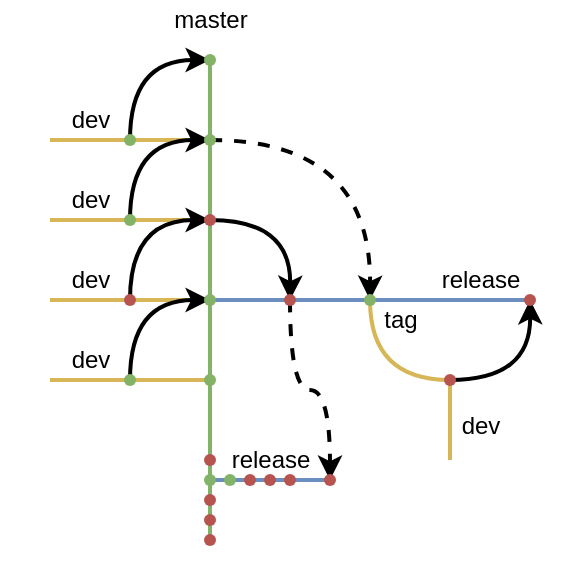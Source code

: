 <mxfile version="18.0.0" type="github">
  <diagram id="flCtdQYa254VvUrrgfkG" name="git">
    <mxGraphModel dx="440" dy="300" grid="0" gridSize="10" guides="1" tooltips="1" connect="1" arrows="1" fold="1" page="1" pageScale="1" pageWidth="827" pageHeight="1169" math="0" shadow="0">
      <root>
        <mxCell id="0" />
        <mxCell id="1" parent="0" />
        <mxCell id="gVXa1u4D3wWHI7BnuCao-66" value="" style="line;strokeWidth=2;html=1;fillColor=#dae8fc;strokeColor=#6c8ebf;" parent="1" vertex="1">
          <mxGeometry x="280" y="445" width="20" height="10" as="geometry" />
        </mxCell>
        <mxCell id="gVXa1u4D3wWHI7BnuCao-56" value="" style="line;strokeWidth=2;html=1;fillColor=#dae8fc;strokeColor=#6c8ebf;" parent="1" vertex="1">
          <mxGeometry x="240" y="445" width="40" height="10" as="geometry" />
        </mxCell>
        <mxCell id="gVXa1u4D3wWHI7BnuCao-58" value="" style="shape=waypoint;sketch=0;fillStyle=solid;size=6;pointerEvents=1;points=[];fillColor=#f8cecc;resizable=0;rotatable=0;perimeter=centerPerimeter;snapToPoint=1;strokeColor=#b85450;" parent="1" vertex="1">
          <mxGeometry x="260" y="430" width="40" height="40" as="geometry" />
        </mxCell>
        <mxCell id="gVXa1u4D3wWHI7BnuCao-90" value="" style="line;strokeWidth=2;html=1;fillColor=#fff2cc;strokeColor=#d6b656;" parent="1" vertex="1">
          <mxGeometry x="200" y="395" width="40" height="10" as="geometry" />
        </mxCell>
        <mxCell id="gVXa1u4D3wWHI7BnuCao-88" style="edgeStyle=orthogonalEdgeStyle;curved=1;rounded=0;orthogonalLoop=1;jettySize=auto;html=1;startArrow=none;startFill=0;endArrow=classic;endFill=1;strokeWidth=2;" parent="1" source="gVXa1u4D3wWHI7BnuCao-87" target="gVXa1u4D3wWHI7BnuCao-42" edge="1">
          <mxGeometry relative="1" as="geometry" />
        </mxCell>
        <mxCell id="gVXa1u4D3wWHI7BnuCao-84" value="" style="line;strokeWidth=2;html=1;fillColor=#fff2cc;strokeColor=#d6b656;" parent="1" vertex="1">
          <mxGeometry x="200" y="275" width="40" height="10" as="geometry" />
        </mxCell>
        <mxCell id="gVXa1u4D3wWHI7BnuCao-77" value="" style="line;strokeWidth=2;html=1;fillColor=#fff2cc;strokeColor=#d6b656;" parent="1" vertex="1">
          <mxGeometry x="200" y="315" width="40" height="10" as="geometry" />
        </mxCell>
        <mxCell id="gVXa1u4D3wWHI7BnuCao-73" style="edgeStyle=orthogonalEdgeStyle;curved=1;rounded=0;orthogonalLoop=1;jettySize=auto;html=1;startArrow=none;startFill=0;endArrow=classic;endFill=1;strokeWidth=2;" parent="1" source="gVXa1u4D3wWHI7BnuCao-72" target="gVXa1u4D3wWHI7BnuCao-4" edge="1">
          <mxGeometry relative="1" as="geometry" />
        </mxCell>
        <mxCell id="gVXa1u4D3wWHI7BnuCao-82" style="edgeStyle=orthogonalEdgeStyle;curved=1;rounded=0;orthogonalLoop=1;jettySize=auto;html=1;startArrow=none;startFill=0;endArrow=classic;endFill=1;strokeWidth=2;" parent="1" source="gVXa1u4D3wWHI7BnuCao-80" target="gVXa1u4D3wWHI7BnuCao-1" edge="1">
          <mxGeometry relative="1" as="geometry" />
        </mxCell>
        <mxCell id="gVXa1u4D3wWHI7BnuCao-74" value="" style="line;strokeWidth=2;html=1;fillColor=#fff2cc;strokeColor=#d6b656;" parent="1" vertex="1">
          <mxGeometry x="160" y="355" width="40" height="10" as="geometry" />
        </mxCell>
        <mxCell id="gVXa1u4D3wWHI7BnuCao-71" value="" style="line;strokeWidth=2;html=1;fillColor=#fff2cc;strokeColor=#d6b656;" parent="1" vertex="1">
          <mxGeometry x="200" y="355" width="40" height="10" as="geometry" />
        </mxCell>
        <mxCell id="gVXa1u4D3wWHI7BnuCao-60" value="" style="line;strokeWidth=2;direction=south;html=1;fillColor=#d5e8d4;strokeColor=#82b366;" parent="1" vertex="1">
          <mxGeometry x="235" y="440" width="10" height="40" as="geometry" />
        </mxCell>
        <mxCell id="gVXa1u4D3wWHI7BnuCao-53" value="" style="line;strokeWidth=2;direction=south;html=1;fillColor=#fff2cc;strokeColor=#d6b656;" parent="1" vertex="1">
          <mxGeometry x="355" y="400" width="10" height="40" as="geometry" />
        </mxCell>
        <mxCell id="gVXa1u4D3wWHI7BnuCao-47" style="edgeStyle=orthogonalEdgeStyle;curved=1;rounded=0;orthogonalLoop=1;jettySize=auto;html=1;entryX=0.25;entryY=0.25;entryDx=0;entryDy=0;entryPerimeter=0;endArrow=none;endFill=0;strokeWidth=2;fillColor=#fff2cc;strokeColor=#d6b656;" parent="1" source="gVXa1u4D3wWHI7BnuCao-45" target="gVXa1u4D3wWHI7BnuCao-46" edge="1">
          <mxGeometry relative="1" as="geometry" />
        </mxCell>
        <mxCell id="gVXa1u4D3wWHI7BnuCao-43" value="" style="line;strokeWidth=2;direction=south;html=1;fillColor=#d5e8d4;strokeColor=#82b366;" parent="1" vertex="1">
          <mxGeometry x="235" y="240" width="10" height="40" as="geometry" />
        </mxCell>
        <mxCell id="gVXa1u4D3wWHI7BnuCao-39" value="" style="line;strokeWidth=2;html=1;fillColor=#dae8fc;strokeColor=#6c8ebf;" parent="1" vertex="1">
          <mxGeometry x="320" y="355" width="40" height="10" as="geometry" />
        </mxCell>
        <mxCell id="gVXa1u4D3wWHI7BnuCao-37" value="" style="line;strokeWidth=2;html=1;fillColor=#dae8fc;strokeColor=#6c8ebf;" parent="1" vertex="1">
          <mxGeometry x="280" y="355" width="40" height="10" as="geometry" />
        </mxCell>
        <mxCell id="gVXa1u4D3wWHI7BnuCao-31" value="" style="line;strokeWidth=2;html=1;fillColor=#dae8fc;strokeColor=#6c8ebf;" parent="1" vertex="1">
          <mxGeometry x="240" y="355" width="40" height="10" as="geometry" />
        </mxCell>
        <mxCell id="gVXa1u4D3wWHI7BnuCao-22" style="edgeStyle=orthogonalEdgeStyle;curved=1;rounded=0;orthogonalLoop=1;jettySize=auto;html=1;endArrow=classic;endFill=1;strokeWidth=2;" parent="1" source="gVXa1u4D3wWHI7BnuCao-19" target="gVXa1u4D3wWHI7BnuCao-6" edge="1">
          <mxGeometry relative="1" as="geometry" />
        </mxCell>
        <mxCell id="gVXa1u4D3wWHI7BnuCao-23" value="" style="line;strokeWidth=2;html=1;fillColor=#fff2cc;strokeColor=#d6b656;" parent="1" vertex="1">
          <mxGeometry x="160" y="395" width="40" height="10" as="geometry" />
        </mxCell>
        <mxCell id="gVXa1u4D3wWHI7BnuCao-9" value="" style="line;strokeWidth=2;direction=south;html=1;fillColor=#d5e8d4;strokeColor=#82b366;" parent="1" vertex="1">
          <mxGeometry x="235" y="400" width="10" height="40" as="geometry" />
        </mxCell>
        <mxCell id="gVXa1u4D3wWHI7BnuCao-7" value="" style="line;strokeWidth=2;direction=south;html=1;fillColor=#d5e8d4;strokeColor=#82b366;" parent="1" vertex="1">
          <mxGeometry x="235" y="360" width="10" height="40" as="geometry" />
        </mxCell>
        <mxCell id="gVXa1u4D3wWHI7BnuCao-5" value="" style="line;strokeWidth=2;direction=south;html=1;fillColor=#d5e8d4;strokeColor=#82b366;" parent="1" vertex="1">
          <mxGeometry x="235" y="320" width="10" height="40" as="geometry" />
        </mxCell>
        <mxCell id="gVXa1u4D3wWHI7BnuCao-3" value="" style="line;strokeWidth=2;direction=south;html=1;fillColor=#d5e8d4;strokeColor=#82b366;" parent="1" vertex="1">
          <mxGeometry x="235" y="280" width="10" height="40" as="geometry" />
        </mxCell>
        <mxCell id="gVXa1u4D3wWHI7BnuCao-41" style="edgeStyle=orthogonalEdgeStyle;curved=1;rounded=0;orthogonalLoop=1;jettySize=auto;html=1;entryX=0.5;entryY=0.5;entryDx=0;entryDy=0;entryPerimeter=0;endArrow=classic;endFill=1;strokeWidth=2;dashed=1;" parent="1" source="gVXa1u4D3wWHI7BnuCao-1" edge="1">
          <mxGeometry relative="1" as="geometry">
            <mxPoint x="320" y="360" as="targetPoint" />
          </mxGeometry>
        </mxCell>
        <mxCell id="gVXa1u4D3wWHI7BnuCao-1" value="" style="shape=waypoint;sketch=0;fillStyle=solid;size=6;pointerEvents=1;points=[];fillColor=#d5e8d4;resizable=0;rotatable=0;perimeter=centerPerimeter;snapToPoint=1;strokeColor=#82b366;" parent="1" vertex="1">
          <mxGeometry x="220" y="260" width="40" height="40" as="geometry" />
        </mxCell>
        <mxCell id="gVXa1u4D3wWHI7BnuCao-34" style="edgeStyle=orthogonalEdgeStyle;curved=1;rounded=0;orthogonalLoop=1;jettySize=auto;html=1;entryX=0.442;entryY=0.43;entryDx=0;entryDy=0;entryPerimeter=0;endArrow=classic;endFill=1;strokeWidth=2;startArrow=none;startFill=0;" parent="1" source="gVXa1u4D3wWHI7BnuCao-4" edge="1">
          <mxGeometry relative="1" as="geometry">
            <mxPoint x="280" y="360" as="targetPoint" />
          </mxGeometry>
        </mxCell>
        <mxCell id="gVXa1u4D3wWHI7BnuCao-4" value="" style="shape=waypoint;sketch=0;fillStyle=solid;size=6;pointerEvents=1;points=[];fillColor=#f8cecc;resizable=0;rotatable=0;perimeter=centerPerimeter;snapToPoint=1;strokeColor=#b85450;" parent="1" vertex="1">
          <mxGeometry x="220" y="300" width="40" height="40" as="geometry" />
        </mxCell>
        <mxCell id="gVXa1u4D3wWHI7BnuCao-6" value="" style="shape=waypoint;sketch=0;fillStyle=solid;size=6;pointerEvents=1;points=[];fillColor=#d5e8d4;resizable=0;rotatable=0;perimeter=centerPerimeter;snapToPoint=1;strokeColor=#82b366;" parent="1" vertex="1">
          <mxGeometry x="220" y="340" width="40" height="40" as="geometry" />
        </mxCell>
        <mxCell id="gVXa1u4D3wWHI7BnuCao-19" value="" style="shape=waypoint;sketch=0;fillStyle=solid;size=6;pointerEvents=1;points=[];fillColor=#d5e8d4;resizable=0;rotatable=0;perimeter=centerPerimeter;snapToPoint=1;strokeColor=#82b366;dashed=1;" parent="1" vertex="1">
          <mxGeometry x="180" y="380" width="40" height="40" as="geometry" />
        </mxCell>
        <mxCell id="gVXa1u4D3wWHI7BnuCao-24" value="" style="shape=image;html=1;verticalAlign=top;verticalLabelPosition=bottom;labelBackgroundColor=#ffffff;imageAspect=0;aspect=fixed;image=https://cdn0.iconfinder.com/data/icons/google-material-design-3-0/48/ic_delete_sweep_48px-128.png;imageBackground=none;" parent="1" vertex="1">
          <mxGeometry x="135" y="387.5" width="25" height="25" as="geometry" />
        </mxCell>
        <mxCell id="gVXa1u4D3wWHI7BnuCao-25" value="dev" style="text;html=1;align=center;verticalAlign=middle;resizable=0;points=[];autosize=1;strokeColor=none;fillColor=none;rotation=0;" parent="1" vertex="1">
          <mxGeometry x="160" y="380" width="40" height="20" as="geometry" />
        </mxCell>
        <mxCell id="gVXa1u4D3wWHI7BnuCao-26" value="master" style="text;html=1;align=center;verticalAlign=middle;resizable=0;points=[];autosize=1;strokeColor=none;fillColor=none;" parent="1" vertex="1">
          <mxGeometry x="215" y="210" width="50" height="20" as="geometry" />
        </mxCell>
        <mxCell id="gVXa1u4D3wWHI7BnuCao-27" value="" style="shape=waypoint;sketch=0;fillStyle=solid;size=6;pointerEvents=1;points=[];fillColor=#f8cecc;resizable=0;rotatable=0;perimeter=centerPerimeter;snapToPoint=1;strokeColor=#b85450;" parent="1" vertex="1">
          <mxGeometry x="220" y="420" width="40" height="40" as="geometry" />
        </mxCell>
        <mxCell id="gVXa1u4D3wWHI7BnuCao-28" value="" style="shape=waypoint;sketch=0;fillStyle=solid;size=6;pointerEvents=1;points=[];fillColor=#d5e8d4;resizable=0;rotatable=0;perimeter=centerPerimeter;snapToPoint=1;strokeColor=#82b366;" parent="1" vertex="1">
          <mxGeometry x="220" y="430" width="40" height="40" as="geometry" />
        </mxCell>
        <mxCell id="gVXa1u4D3wWHI7BnuCao-29" value="" style="shape=waypoint;sketch=0;fillStyle=solid;size=6;pointerEvents=1;points=[];fillColor=#f8cecc;resizable=0;rotatable=0;perimeter=centerPerimeter;snapToPoint=1;strokeColor=#b85450;" parent="1" vertex="1">
          <mxGeometry x="220" y="440" width="40" height="40" as="geometry" />
        </mxCell>
        <mxCell id="gVXa1u4D3wWHI7BnuCao-30" value="" style="shape=waypoint;sketch=0;fillStyle=solid;size=6;pointerEvents=1;points=[];fillColor=#f8cecc;resizable=0;rotatable=0;perimeter=centerPerimeter;snapToPoint=1;strokeColor=#b85450;" parent="1" vertex="1">
          <mxGeometry x="220" y="450" width="40" height="40" as="geometry" />
        </mxCell>
        <mxCell id="gVXa1u4D3wWHI7BnuCao-32" value="release" style="text;html=1;align=center;verticalAlign=middle;resizable=0;points=[];autosize=1;strokeColor=none;fillColor=none;" parent="1" vertex="1">
          <mxGeometry x="345" y="340" width="60" height="20" as="geometry" />
        </mxCell>
        <mxCell id="gVXa1u4D3wWHI7BnuCao-40" value="tag" style="text;html=1;align=center;verticalAlign=middle;resizable=0;points=[];autosize=1;strokeColor=none;fillColor=none;" parent="1" vertex="1">
          <mxGeometry x="320" y="360" width="30" height="20" as="geometry" />
        </mxCell>
        <mxCell id="gVXa1u4D3wWHI7BnuCao-42" value="" style="shape=waypoint;sketch=0;fillStyle=solid;size=6;pointerEvents=1;points=[];fillColor=#d5e8d4;resizable=0;rotatable=0;perimeter=centerPerimeter;snapToPoint=1;strokeColor=#82b366;" parent="1" vertex="1">
          <mxGeometry x="220" y="220" width="40" height="40" as="geometry" />
        </mxCell>
        <mxCell id="gVXa1u4D3wWHI7BnuCao-92" style="edgeStyle=orthogonalEdgeStyle;curved=1;rounded=0;orthogonalLoop=1;jettySize=auto;html=1;startArrow=none;startFill=0;endArrow=classic;endFill=1;strokeWidth=2;dashed=1;" parent="1" source="gVXa1u4D3wWHI7BnuCao-44" target="gVXa1u4D3wWHI7BnuCao-67" edge="1">
          <mxGeometry relative="1" as="geometry" />
        </mxCell>
        <mxCell id="gVXa1u4D3wWHI7BnuCao-44" value="" style="shape=waypoint;sketch=0;fillStyle=solid;size=6;pointerEvents=1;points=[];fillColor=#f8cecc;resizable=0;rotatable=0;perimeter=centerPerimeter;snapToPoint=1;strokeColor=#b85450;" parent="1" vertex="1">
          <mxGeometry x="260" y="340" width="40" height="40" as="geometry" />
        </mxCell>
        <mxCell id="gVXa1u4D3wWHI7BnuCao-50" style="edgeStyle=orthogonalEdgeStyle;curved=1;rounded=0;orthogonalLoop=1;jettySize=auto;html=1;entryX=0.56;entryY=0.505;entryDx=0;entryDy=0;entryPerimeter=0;endArrow=classic;endFill=1;strokeWidth=2;" parent="1" source="gVXa1u4D3wWHI7BnuCao-46" edge="1">
          <mxGeometry relative="1" as="geometry">
            <mxPoint x="400.0" y="360" as="targetPoint" />
          </mxGeometry>
        </mxCell>
        <mxCell id="gVXa1u4D3wWHI7BnuCao-46" value="" style="shape=waypoint;sketch=0;fillStyle=solid;size=6;pointerEvents=1;points=[];fillColor=#f8cecc;resizable=0;rotatable=0;perimeter=centerPerimeter;snapToPoint=1;strokeColor=#b85450;" parent="1" vertex="1">
          <mxGeometry x="340" y="380" width="40" height="40" as="geometry" />
        </mxCell>
        <mxCell id="gVXa1u4D3wWHI7BnuCao-45" value="" style="shape=waypoint;sketch=0;fillStyle=solid;size=6;pointerEvents=1;points=[];fillColor=#d5e8d4;resizable=0;rotatable=0;perimeter=centerPerimeter;snapToPoint=1;strokeColor=#82b366;" parent="1" vertex="1">
          <mxGeometry x="300" y="340" width="40" height="40" as="geometry" />
        </mxCell>
        <mxCell id="gVXa1u4D3wWHI7BnuCao-49" value="" style="line;strokeWidth=2;html=1;fillColor=#dae8fc;strokeColor=#6c8ebf;" parent="1" vertex="1">
          <mxGeometry x="360" y="355" width="40" height="10" as="geometry" />
        </mxCell>
        <mxCell id="gVXa1u4D3wWHI7BnuCao-51" value="" style="shape=waypoint;sketch=0;fillStyle=solid;size=6;pointerEvents=1;points=[];fillColor=#f8cecc;resizable=0;rotatable=0;perimeter=centerPerimeter;snapToPoint=1;strokeColor=#b85450;" parent="1" vertex="1">
          <mxGeometry x="380" y="340" width="40" height="40" as="geometry" />
        </mxCell>
        <mxCell id="gVXa1u4D3wWHI7BnuCao-54" value="" style="shape=image;html=1;verticalAlign=top;verticalLabelPosition=bottom;labelBackgroundColor=#ffffff;imageAspect=0;aspect=fixed;image=https://cdn0.iconfinder.com/data/icons/google-material-design-3-0/48/ic_delete_sweep_48px-128.png;imageBackground=none;" parent="1" vertex="1">
          <mxGeometry x="350" y="440" width="25" height="25" as="geometry" />
        </mxCell>
        <mxCell id="gVXa1u4D3wWHI7BnuCao-55" value="dev" style="text;html=1;align=center;verticalAlign=middle;resizable=0;points=[];autosize=1;strokeColor=none;fillColor=none;rotation=0;" parent="1" vertex="1">
          <mxGeometry x="355" y="412.5" width="40" height="20" as="geometry" />
        </mxCell>
        <mxCell id="gVXa1u4D3wWHI7BnuCao-59" value="" style="shape=waypoint;sketch=0;fillStyle=solid;size=6;pointerEvents=1;points=[];fillColor=#f8cecc;resizable=0;rotatable=0;perimeter=centerPerimeter;snapToPoint=1;strokeColor=#b85450;" parent="1" vertex="1">
          <mxGeometry x="220" y="460" width="40" height="40" as="geometry" />
        </mxCell>
        <mxCell id="gVXa1u4D3wWHI7BnuCao-61" value="" style="shape=waypoint;sketch=0;fillStyle=solid;size=6;pointerEvents=1;points=[];fillColor=#f8cecc;resizable=0;rotatable=0;perimeter=centerPerimeter;snapToPoint=1;strokeColor=#b85450;" parent="1" vertex="1">
          <mxGeometry x="250" y="430" width="40" height="40" as="geometry" />
        </mxCell>
        <mxCell id="gVXa1u4D3wWHI7BnuCao-62" value="" style="shape=waypoint;sketch=0;fillStyle=solid;size=6;pointerEvents=1;points=[];fillColor=#f8cecc;resizable=0;rotatable=0;perimeter=centerPerimeter;snapToPoint=1;strokeColor=#b85450;" parent="1" vertex="1">
          <mxGeometry x="240" y="430" width="40" height="40" as="geometry" />
        </mxCell>
        <mxCell id="gVXa1u4D3wWHI7BnuCao-63" value="" style="shape=waypoint;sketch=0;fillStyle=solid;size=6;pointerEvents=1;points=[];fillColor=#d5e8d4;resizable=0;rotatable=0;perimeter=centerPerimeter;snapToPoint=1;strokeColor=#82b366;" parent="1" vertex="1">
          <mxGeometry x="230" y="430" width="40" height="40" as="geometry" />
        </mxCell>
        <mxCell id="gVXa1u4D3wWHI7BnuCao-67" value="" style="shape=waypoint;sketch=0;fillStyle=solid;size=6;pointerEvents=1;points=[];fillColor=#f8cecc;resizable=0;rotatable=0;perimeter=centerPerimeter;snapToPoint=1;strokeColor=#b85450;" parent="1" vertex="1">
          <mxGeometry x="280" y="430" width="40" height="40" as="geometry" />
        </mxCell>
        <mxCell id="gVXa1u4D3wWHI7BnuCao-69" value="release" style="text;html=1;align=center;verticalAlign=middle;resizable=0;points=[];autosize=1;strokeColor=none;fillColor=none;" parent="1" vertex="1">
          <mxGeometry x="240" y="430" width="60" height="20" as="geometry" />
        </mxCell>
        <mxCell id="gVXa1u4D3wWHI7BnuCao-72" value="" style="shape=waypoint;sketch=0;fillStyle=solid;size=6;pointerEvents=1;points=[];fillColor=#f8cecc;resizable=0;rotatable=0;perimeter=centerPerimeter;snapToPoint=1;strokeColor=#b85450;" parent="1" vertex="1">
          <mxGeometry x="180" y="340" width="40" height="40" as="geometry" />
        </mxCell>
        <mxCell id="gVXa1u4D3wWHI7BnuCao-75" value="" style="shape=image;html=1;verticalAlign=top;verticalLabelPosition=bottom;labelBackgroundColor=#ffffff;imageAspect=0;aspect=fixed;image=https://cdn0.iconfinder.com/data/icons/google-material-design-3-0/48/ic_delete_sweep_48px-128.png;imageBackground=none;" parent="1" vertex="1">
          <mxGeometry x="135" y="347.5" width="25" height="25" as="geometry" />
        </mxCell>
        <mxCell id="gVXa1u4D3wWHI7BnuCao-76" value="dev" style="text;html=1;align=center;verticalAlign=middle;resizable=0;points=[];autosize=1;strokeColor=none;fillColor=none;rotation=0;" parent="1" vertex="1">
          <mxGeometry x="160" y="340" width="40" height="20" as="geometry" />
        </mxCell>
        <mxCell id="gVXa1u4D3wWHI7BnuCao-79" value="" style="line;strokeWidth=2;html=1;fillColor=#fff2cc;strokeColor=#d6b656;" parent="1" vertex="1">
          <mxGeometry x="160" y="315" width="40" height="10" as="geometry" />
        </mxCell>
        <mxCell id="gVXa1u4D3wWHI7BnuCao-80" value="" style="shape=waypoint;sketch=0;fillStyle=solid;size=6;pointerEvents=1;points=[];fillColor=#d5e8d4;resizable=0;rotatable=0;perimeter=centerPerimeter;snapToPoint=1;strokeColor=#82b366;" parent="1" vertex="1">
          <mxGeometry x="180" y="300" width="40" height="40" as="geometry" />
        </mxCell>
        <mxCell id="gVXa1u4D3wWHI7BnuCao-83" value="" style="shape=image;html=1;verticalAlign=top;verticalLabelPosition=bottom;labelBackgroundColor=#ffffff;imageAspect=0;aspect=fixed;image=https://cdn0.iconfinder.com/data/icons/google-material-design-3-0/48/ic_delete_sweep_48px-128.png;imageBackground=none;" parent="1" vertex="1">
          <mxGeometry x="135" y="307.5" width="25" height="25" as="geometry" />
        </mxCell>
        <mxCell id="gVXa1u4D3wWHI7BnuCao-85" value="" style="line;strokeWidth=2;html=1;fillColor=#fff2cc;strokeColor=#d6b656;" parent="1" vertex="1">
          <mxGeometry x="160" y="275" width="40" height="10" as="geometry" />
        </mxCell>
        <mxCell id="gVXa1u4D3wWHI7BnuCao-87" value="" style="shape=waypoint;sketch=0;fillStyle=solid;size=6;pointerEvents=1;points=[];fillColor=#d5e8d4;resizable=0;rotatable=0;perimeter=centerPerimeter;snapToPoint=1;strokeColor=#82b366;" parent="1" vertex="1">
          <mxGeometry x="180" y="260" width="40" height="40" as="geometry" />
        </mxCell>
        <mxCell id="gVXa1u4D3wWHI7BnuCao-89" value="" style="shape=image;html=1;verticalAlign=top;verticalLabelPosition=bottom;labelBackgroundColor=#ffffff;imageAspect=0;aspect=fixed;image=https://cdn0.iconfinder.com/data/icons/google-material-design-3-0/48/ic_delete_sweep_48px-128.png;imageBackground=none;" parent="1" vertex="1">
          <mxGeometry x="135" y="267.5" width="25" height="25" as="geometry" />
        </mxCell>
        <mxCell id="gVXa1u4D3wWHI7BnuCao-91" value="" style="shape=waypoint;sketch=0;fillStyle=solid;size=6;pointerEvents=1;points=[];fillColor=#d5e8d4;resizable=0;rotatable=0;perimeter=centerPerimeter;snapToPoint=1;strokeColor=#82b366;" parent="1" vertex="1">
          <mxGeometry x="220" y="380" width="40" height="40" as="geometry" />
        </mxCell>
        <mxCell id="eYJfiLmCPBR03ufAztbz-1" value="dev" style="text;html=1;align=center;verticalAlign=middle;resizable=0;points=[];autosize=1;strokeColor=none;fillColor=none;rotation=0;" vertex="1" parent="1">
          <mxGeometry x="160" y="300" width="40" height="20" as="geometry" />
        </mxCell>
        <mxCell id="eYJfiLmCPBR03ufAztbz-2" value="dev" style="text;html=1;align=center;verticalAlign=middle;resizable=0;points=[];autosize=1;strokeColor=none;fillColor=none;rotation=0;" vertex="1" parent="1">
          <mxGeometry x="160" y="260" width="40" height="20" as="geometry" />
        </mxCell>
      </root>
    </mxGraphModel>
  </diagram>
</mxfile>
